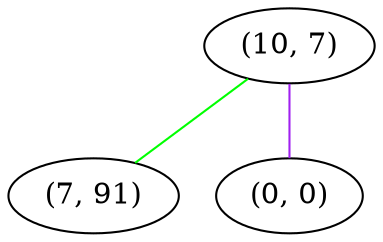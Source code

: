 graph "" {
"(10, 7)";
"(7, 91)";
"(0, 0)";
"(10, 7)" -- "(7, 91)"  [color=green, key=0, weight=2];
"(10, 7)" -- "(0, 0)"  [color=purple, key=0, weight=4];
}

